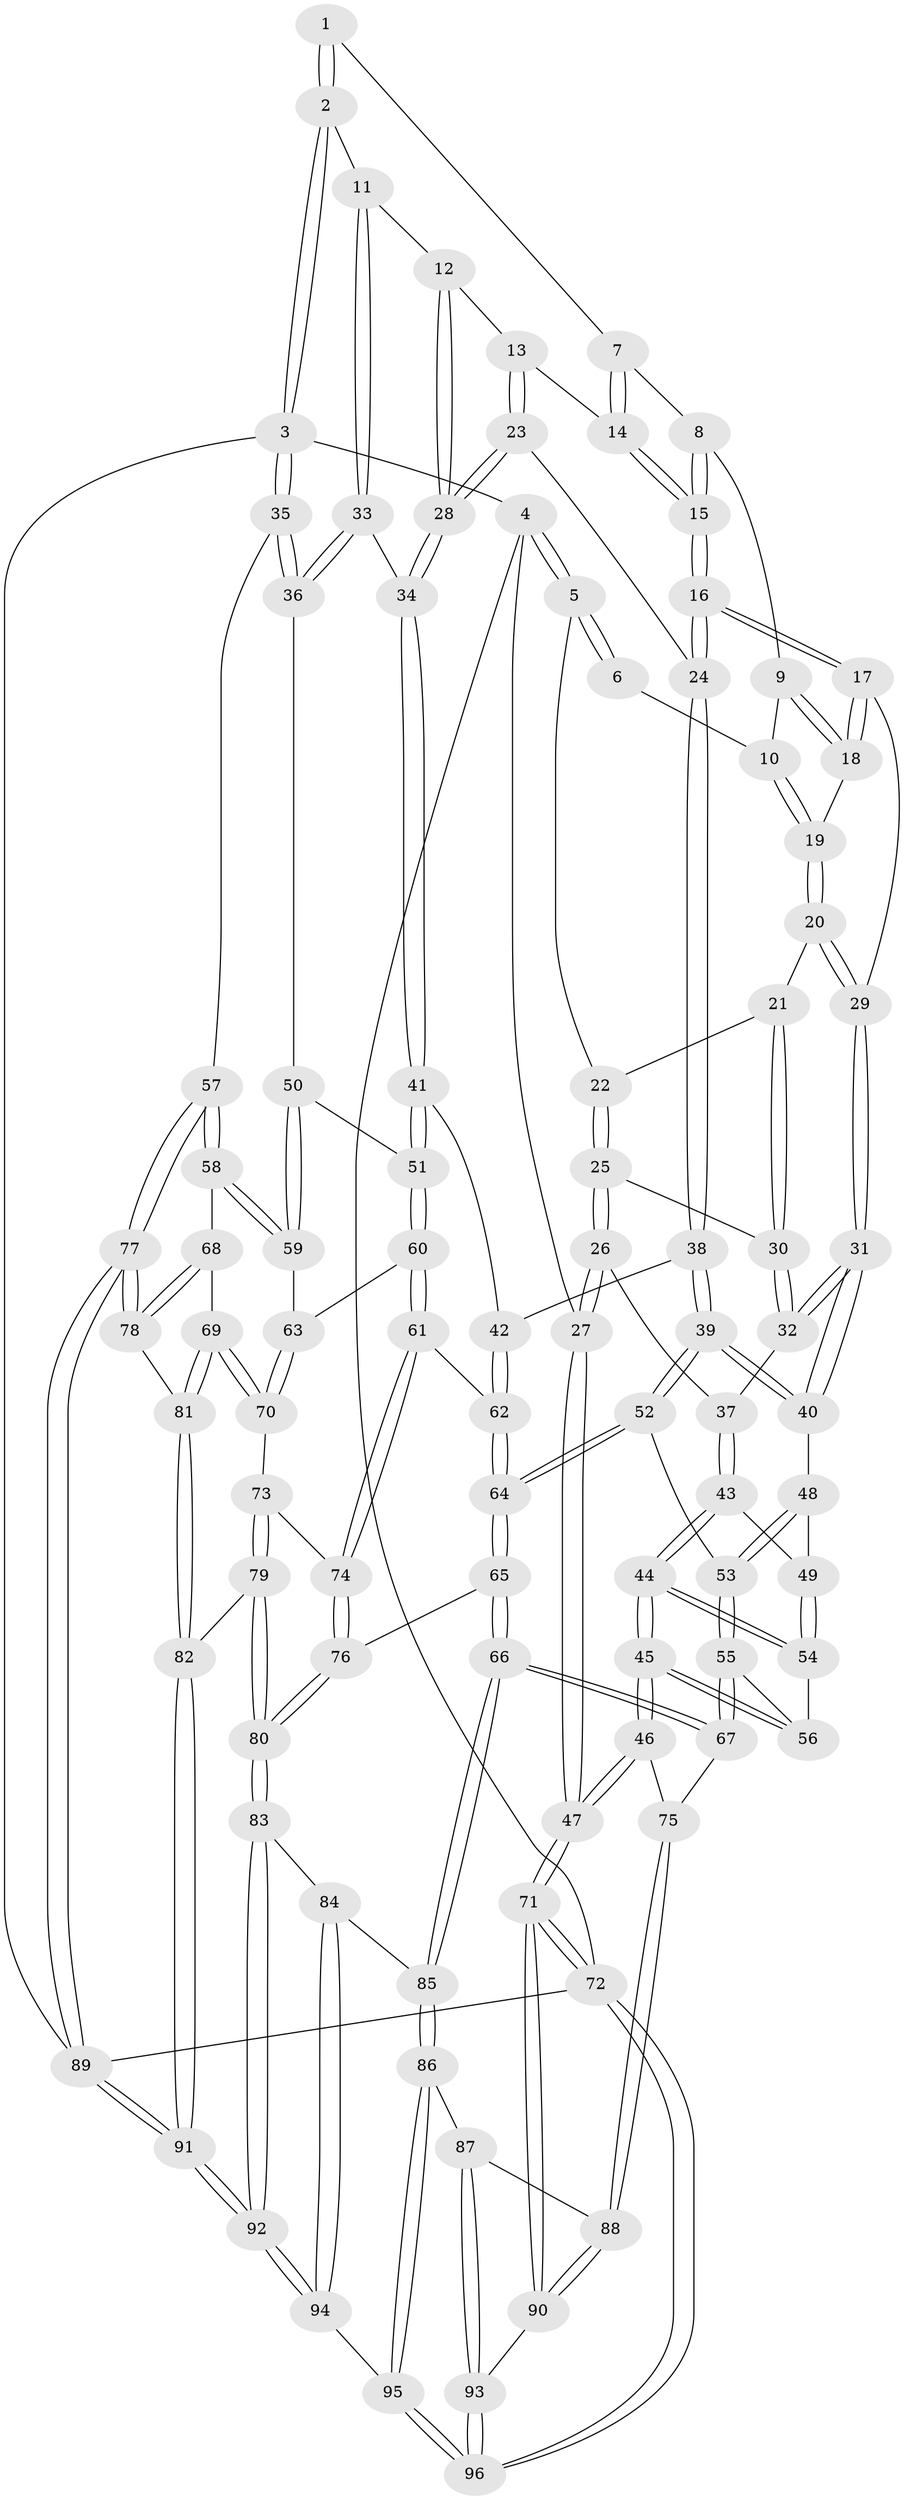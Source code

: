 // coarse degree distribution, {4: 0.3157894736842105, 7: 0.03508771929824561, 6: 0.14035087719298245, 5: 0.3508771929824561, 3: 0.14035087719298245, 2: 0.017543859649122806}
// Generated by graph-tools (version 1.1) at 2025/21/03/04/25 18:21:39]
// undirected, 96 vertices, 237 edges
graph export_dot {
graph [start="1"]
  node [color=gray90,style=filled];
  1 [pos="+0.6664002157050076+0"];
  2 [pos="+1+0"];
  3 [pos="+1+0"];
  4 [pos="+0+0"];
  5 [pos="+0+0"];
  6 [pos="+0.27718143069043305+0"];
  7 [pos="+0.6610748662399873+0"];
  8 [pos="+0.5307610102880767+0.03280997593600951"];
  9 [pos="+0.4864136283455207+0.056991353424573656"];
  10 [pos="+0.2992999018362128+0"];
  11 [pos="+0.8569792673939396+0.1353389468918762"];
  12 [pos="+0.7804832818583615+0.10325745889569858"];
  13 [pos="+0.7023052804370222+0.02108655672992969"];
  14 [pos="+0.6877095739234612+0"];
  15 [pos="+0.5727885946246881+0.14395710070237036"];
  16 [pos="+0.5584869019855949+0.21455910899437242"];
  17 [pos="+0.4940899375173626+0.185611847602766"];
  18 [pos="+0.4654918797840077+0.11343751689401398"];
  19 [pos="+0.2932503878377872+0.05653258105477364"];
  20 [pos="+0.2820705828184891+0.08980712368432907"];
  21 [pos="+0.21476741644252204+0.12012158083486567"];
  22 [pos="+0.1435202545456129+0.1140660063156848"];
  23 [pos="+0.6434101265881554+0.25171031189572723"];
  24 [pos="+0.5749560865665353+0.23640610371632595"];
  25 [pos="+0.05569589576465343+0.1638908648379888"];
  26 [pos="+0+0.20666727578742336"];
  27 [pos="+0+0.15605231713741938"];
  28 [pos="+0.6476802044759742+0.2540094369812973"];
  29 [pos="+0.33827722516928743+0.2233811928139668"];
  30 [pos="+0.1797289517057708+0.20310332625445726"];
  31 [pos="+0.30880969150371435+0.3492747020718462"];
  32 [pos="+0.16332680720531875+0.2967727523128257"];
  33 [pos="+0.892063181252539+0.23071566233504337"];
  34 [pos="+0.6894768101673+0.29129119314464613"];
  35 [pos="+1+0.30168640705317645"];
  36 [pos="+1+0.30934763613545263"];
  37 [pos="+0.10879904241214847+0.30394205961285614"];
  38 [pos="+0.4395132187191654+0.4178694793087406"];
  39 [pos="+0.4164915841564065+0.4232747450952732"];
  40 [pos="+0.3123155950697856+0.3568067189457281"];
  41 [pos="+0.7011912946413418+0.41376282787659596"];
  42 [pos="+0.5062199330586626+0.4450254452614531"];
  43 [pos="+0.08849447638915679+0.4045723449506618"];
  44 [pos="+0.006683332658558121+0.515325500948549"];
  45 [pos="+0+0.5481720671777881"];
  46 [pos="+0+0.621098033312372"];
  47 [pos="+0+0.6223872053284366"];
  48 [pos="+0.23098971885289662+0.4465443439941065"];
  49 [pos="+0.2209497754498541+0.45371612750143114"];
  50 [pos="+0.9083018418833214+0.42102351441399727"];
  51 [pos="+0.7143885310037073+0.4330352106080955"];
  52 [pos="+0.401231577755791+0.5127680223806771"];
  53 [pos="+0.2763852348748153+0.5359522071463573"];
  54 [pos="+0.19133419505754998+0.49888956941747276"];
  55 [pos="+0.22762554292180304+0.6193660247772205"];
  56 [pos="+0.20578337474431035+0.5704729289565693"];
  57 [pos="+1+0.6228867106390962"];
  58 [pos="+1+0.6306763903305878"];
  59 [pos="+0.895424153630463+0.5422183288348966"];
  60 [pos="+0.7070793604124219+0.5527547518981939"];
  61 [pos="+0.6814661020597808+0.6023366873373457"];
  62 [pos="+0.588790521220878+0.5704945996138602"];
  63 [pos="+0.8783841719834627+0.5531402739601164"];
  64 [pos="+0.4024367886171992+0.6546592853341422"];
  65 [pos="+0.39397197547064117+0.6793772157443262"];
  66 [pos="+0.3120699681318929+0.7140411695677165"];
  67 [pos="+0.23977743773576193+0.6917459964569379"];
  68 [pos="+0.9735526040743876+0.6612353585885566"];
  69 [pos="+0.8381564609208362+0.724708498444837"];
  70 [pos="+0.8251518811617858+0.7147404425614533"];
  71 [pos="+0+0.9396684072743322"];
  72 [pos="+0+1"];
  73 [pos="+0.711092289361552+0.6829061564160678"];
  74 [pos="+0.6846798255184348+0.623868678267002"];
  75 [pos="+0.12556084641663515+0.7191114126965457"];
  76 [pos="+0.45593714433213983+0.7223114911081175"];
  77 [pos="+1+1"];
  78 [pos="+0.9630007216393783+0.8449415169889952"];
  79 [pos="+0.6384791472741103+0.816046966945719"];
  80 [pos="+0.5615817111696194+0.8561476158145582"];
  81 [pos="+0.8574760134890465+0.7794046268812617"];
  82 [pos="+0.7761258472780114+0.8949565310053662"];
  83 [pos="+0.5600581569133773+0.8610628557157476"];
  84 [pos="+0.4535039344706097+0.919492894316741"];
  85 [pos="+0.3090171062087962+0.8945673426832623"];
  86 [pos="+0.26288803836447017+0.9525870271075416"];
  87 [pos="+0.14836577627941483+0.9044642354229209"];
  88 [pos="+0.1338269417984802+0.8951767879570399"];
  89 [pos="+1+1"];
  90 [pos="+0.06640075999453973+0.9206561218232062"];
  91 [pos="+0.8911935204328442+1"];
  92 [pos="+0.7006870658952331+1"];
  93 [pos="+0.10570732459284636+1"];
  94 [pos="+0.41339086872810066+1"];
  95 [pos="+0.2772949202307223+1"];
  96 [pos="+0.1265142599911532+1"];
  1 -- 2;
  1 -- 2;
  1 -- 7;
  2 -- 3;
  2 -- 3;
  2 -- 11;
  3 -- 4;
  3 -- 35;
  3 -- 35;
  3 -- 89;
  4 -- 5;
  4 -- 5;
  4 -- 27;
  4 -- 72;
  5 -- 6;
  5 -- 6;
  5 -- 22;
  6 -- 10;
  7 -- 8;
  7 -- 14;
  7 -- 14;
  8 -- 9;
  8 -- 15;
  8 -- 15;
  9 -- 10;
  9 -- 18;
  9 -- 18;
  10 -- 19;
  10 -- 19;
  11 -- 12;
  11 -- 33;
  11 -- 33;
  12 -- 13;
  12 -- 28;
  12 -- 28;
  13 -- 14;
  13 -- 23;
  13 -- 23;
  14 -- 15;
  14 -- 15;
  15 -- 16;
  15 -- 16;
  16 -- 17;
  16 -- 17;
  16 -- 24;
  16 -- 24;
  17 -- 18;
  17 -- 18;
  17 -- 29;
  18 -- 19;
  19 -- 20;
  19 -- 20;
  20 -- 21;
  20 -- 29;
  20 -- 29;
  21 -- 22;
  21 -- 30;
  21 -- 30;
  22 -- 25;
  22 -- 25;
  23 -- 24;
  23 -- 28;
  23 -- 28;
  24 -- 38;
  24 -- 38;
  25 -- 26;
  25 -- 26;
  25 -- 30;
  26 -- 27;
  26 -- 27;
  26 -- 37;
  27 -- 47;
  27 -- 47;
  28 -- 34;
  28 -- 34;
  29 -- 31;
  29 -- 31;
  30 -- 32;
  30 -- 32;
  31 -- 32;
  31 -- 32;
  31 -- 40;
  31 -- 40;
  32 -- 37;
  33 -- 34;
  33 -- 36;
  33 -- 36;
  34 -- 41;
  34 -- 41;
  35 -- 36;
  35 -- 36;
  35 -- 57;
  36 -- 50;
  37 -- 43;
  37 -- 43;
  38 -- 39;
  38 -- 39;
  38 -- 42;
  39 -- 40;
  39 -- 40;
  39 -- 52;
  39 -- 52;
  40 -- 48;
  41 -- 42;
  41 -- 51;
  41 -- 51;
  42 -- 62;
  42 -- 62;
  43 -- 44;
  43 -- 44;
  43 -- 49;
  44 -- 45;
  44 -- 45;
  44 -- 54;
  44 -- 54;
  45 -- 46;
  45 -- 46;
  45 -- 56;
  45 -- 56;
  46 -- 47;
  46 -- 47;
  46 -- 75;
  47 -- 71;
  47 -- 71;
  48 -- 49;
  48 -- 53;
  48 -- 53;
  49 -- 54;
  49 -- 54;
  50 -- 51;
  50 -- 59;
  50 -- 59;
  51 -- 60;
  51 -- 60;
  52 -- 53;
  52 -- 64;
  52 -- 64;
  53 -- 55;
  53 -- 55;
  54 -- 56;
  55 -- 56;
  55 -- 67;
  55 -- 67;
  57 -- 58;
  57 -- 58;
  57 -- 77;
  57 -- 77;
  58 -- 59;
  58 -- 59;
  58 -- 68;
  59 -- 63;
  60 -- 61;
  60 -- 61;
  60 -- 63;
  61 -- 62;
  61 -- 74;
  61 -- 74;
  62 -- 64;
  62 -- 64;
  63 -- 70;
  63 -- 70;
  64 -- 65;
  64 -- 65;
  65 -- 66;
  65 -- 66;
  65 -- 76;
  66 -- 67;
  66 -- 67;
  66 -- 85;
  66 -- 85;
  67 -- 75;
  68 -- 69;
  68 -- 78;
  68 -- 78;
  69 -- 70;
  69 -- 70;
  69 -- 81;
  69 -- 81;
  70 -- 73;
  71 -- 72;
  71 -- 72;
  71 -- 90;
  71 -- 90;
  72 -- 96;
  72 -- 96;
  72 -- 89;
  73 -- 74;
  73 -- 79;
  73 -- 79;
  74 -- 76;
  74 -- 76;
  75 -- 88;
  75 -- 88;
  76 -- 80;
  76 -- 80;
  77 -- 78;
  77 -- 78;
  77 -- 89;
  77 -- 89;
  78 -- 81;
  79 -- 80;
  79 -- 80;
  79 -- 82;
  80 -- 83;
  80 -- 83;
  81 -- 82;
  81 -- 82;
  82 -- 91;
  82 -- 91;
  83 -- 84;
  83 -- 92;
  83 -- 92;
  84 -- 85;
  84 -- 94;
  84 -- 94;
  85 -- 86;
  85 -- 86;
  86 -- 87;
  86 -- 95;
  86 -- 95;
  87 -- 88;
  87 -- 93;
  87 -- 93;
  88 -- 90;
  88 -- 90;
  89 -- 91;
  89 -- 91;
  90 -- 93;
  91 -- 92;
  91 -- 92;
  92 -- 94;
  92 -- 94;
  93 -- 96;
  93 -- 96;
  94 -- 95;
  95 -- 96;
  95 -- 96;
}
